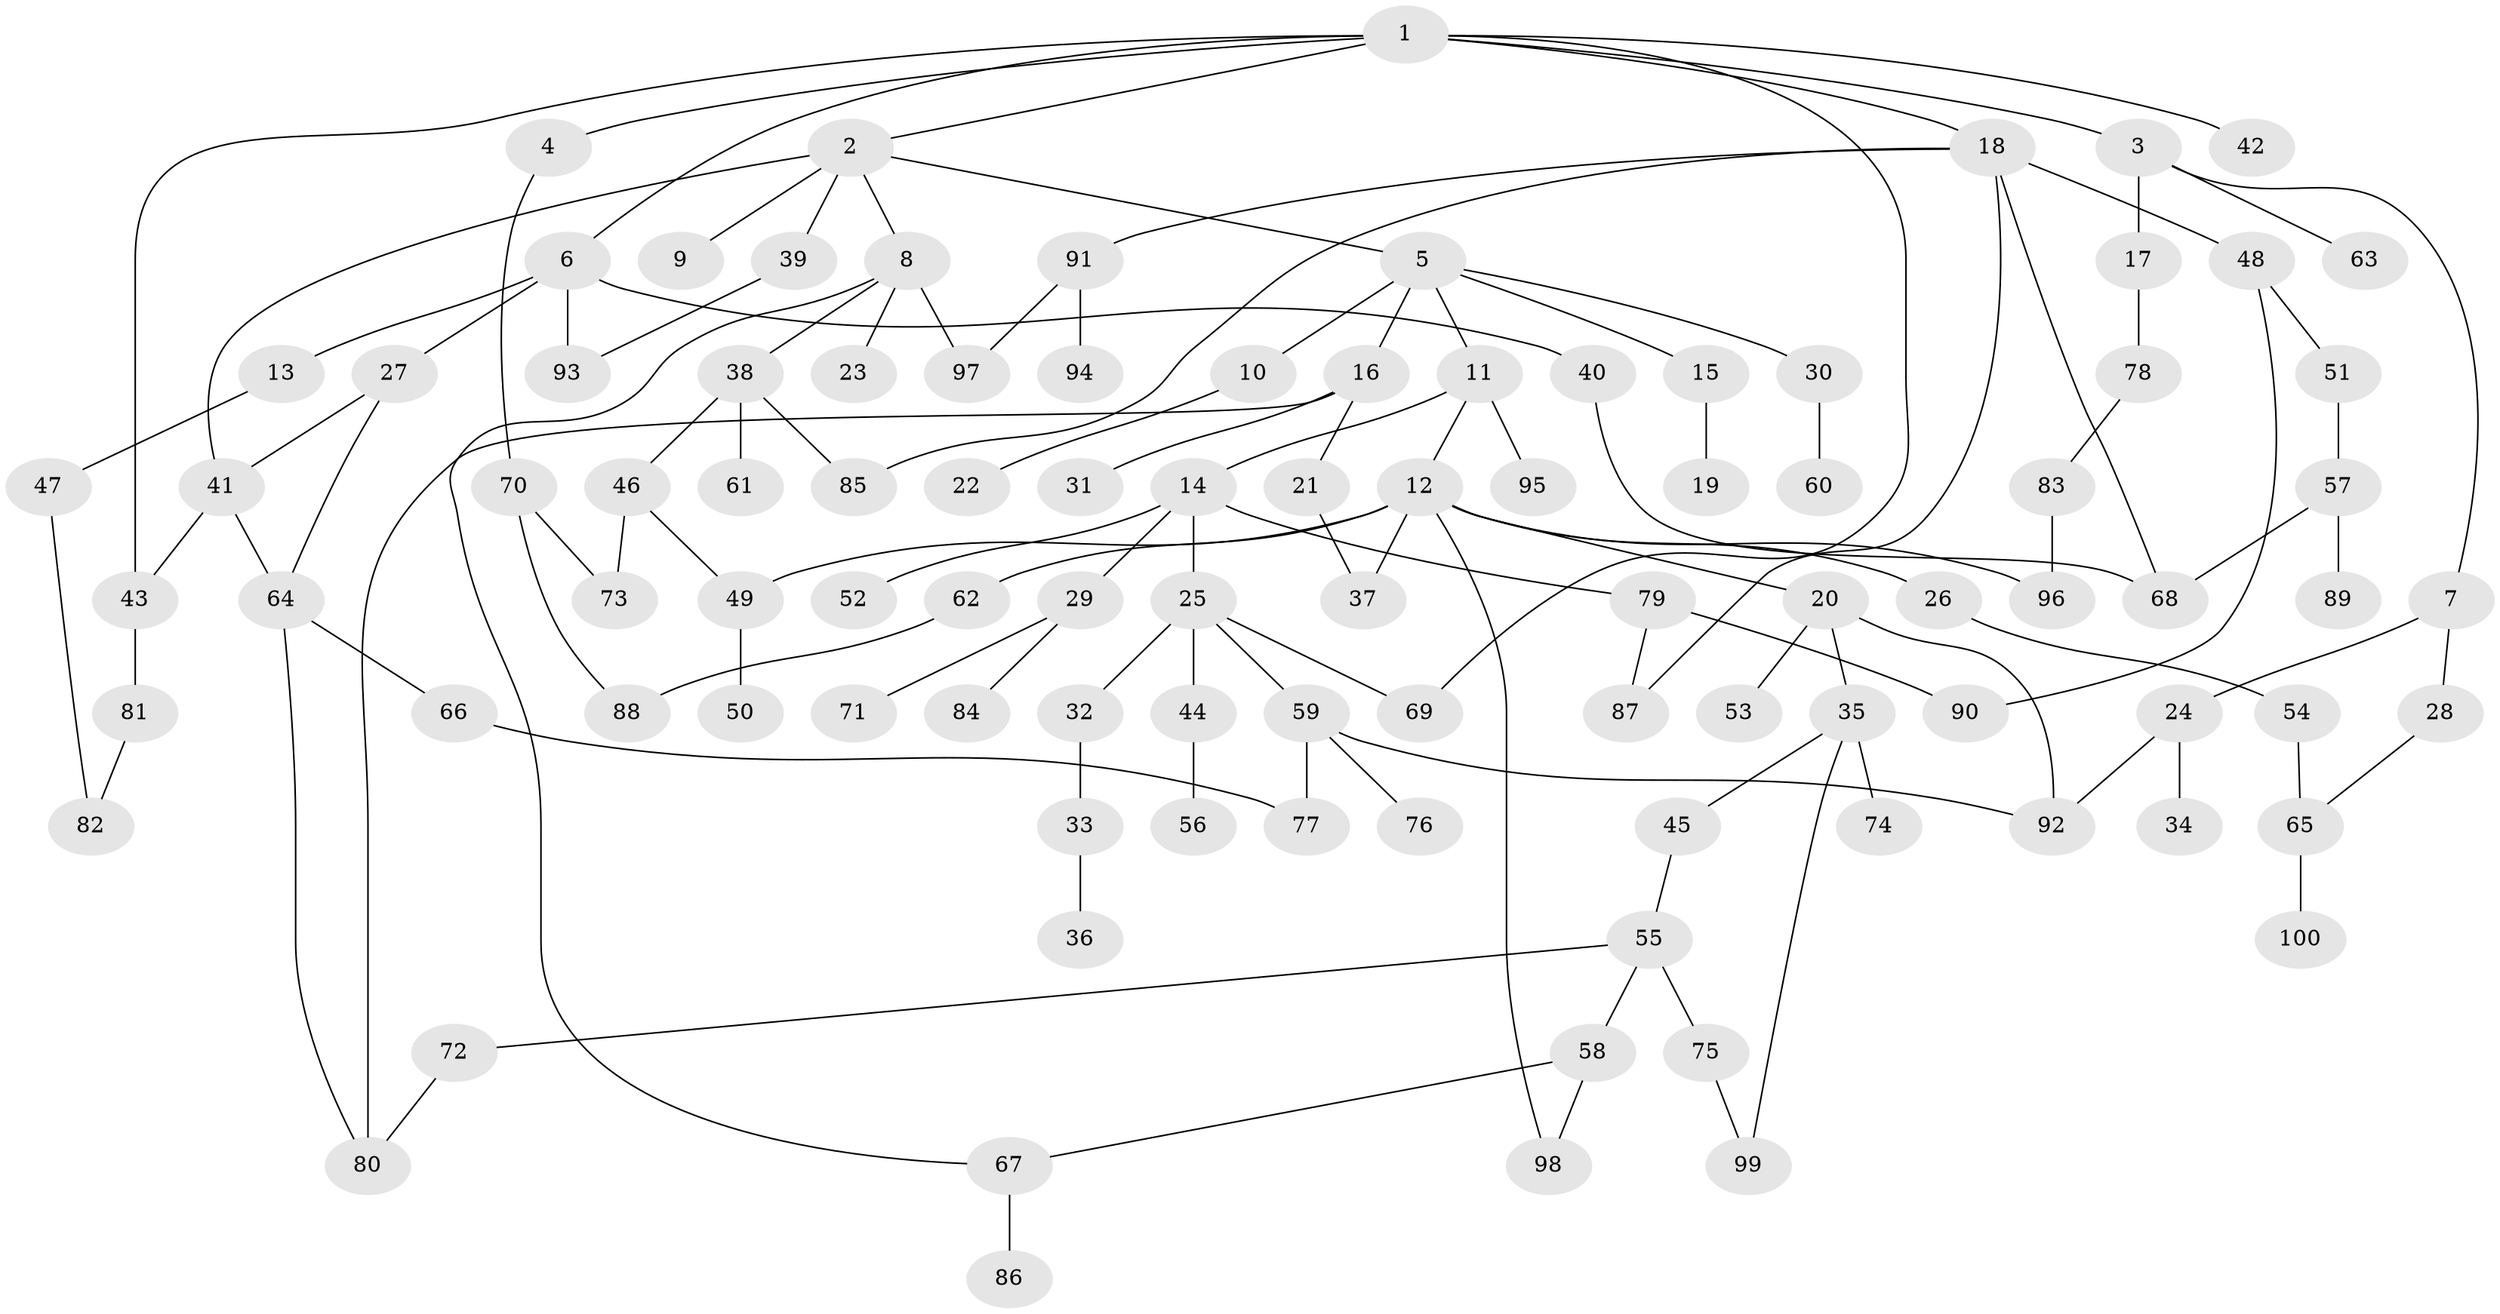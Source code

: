 // Generated by graph-tools (version 1.1) at 2025/38/02/21/25 10:38:51]
// undirected, 100 vertices, 125 edges
graph export_dot {
graph [start="1"]
  node [color=gray90,style=filled];
  1;
  2;
  3;
  4;
  5;
  6;
  7;
  8;
  9;
  10;
  11;
  12;
  13;
  14;
  15;
  16;
  17;
  18;
  19;
  20;
  21;
  22;
  23;
  24;
  25;
  26;
  27;
  28;
  29;
  30;
  31;
  32;
  33;
  34;
  35;
  36;
  37;
  38;
  39;
  40;
  41;
  42;
  43;
  44;
  45;
  46;
  47;
  48;
  49;
  50;
  51;
  52;
  53;
  54;
  55;
  56;
  57;
  58;
  59;
  60;
  61;
  62;
  63;
  64;
  65;
  66;
  67;
  68;
  69;
  70;
  71;
  72;
  73;
  74;
  75;
  76;
  77;
  78;
  79;
  80;
  81;
  82;
  83;
  84;
  85;
  86;
  87;
  88;
  89;
  90;
  91;
  92;
  93;
  94;
  95;
  96;
  97;
  98;
  99;
  100;
  1 -- 2;
  1 -- 3;
  1 -- 4;
  1 -- 6;
  1 -- 18;
  1 -- 42;
  1 -- 69;
  1 -- 43;
  2 -- 5;
  2 -- 8;
  2 -- 9;
  2 -- 39;
  2 -- 41;
  3 -- 7;
  3 -- 17;
  3 -- 63;
  4 -- 70;
  5 -- 10;
  5 -- 11;
  5 -- 15;
  5 -- 16;
  5 -- 30;
  6 -- 13;
  6 -- 27;
  6 -- 40;
  6 -- 93;
  7 -- 24;
  7 -- 28;
  8 -- 23;
  8 -- 38;
  8 -- 97;
  8 -- 67;
  10 -- 22;
  11 -- 12;
  11 -- 14;
  11 -- 95;
  12 -- 20;
  12 -- 26;
  12 -- 37;
  12 -- 62;
  12 -- 98;
  12 -- 96;
  12 -- 49;
  13 -- 47;
  14 -- 25;
  14 -- 29;
  14 -- 52;
  14 -- 79;
  15 -- 19;
  16 -- 21;
  16 -- 31;
  16 -- 80;
  17 -- 78;
  18 -- 48;
  18 -- 87;
  18 -- 91;
  18 -- 68;
  18 -- 85;
  20 -- 35;
  20 -- 53;
  20 -- 92;
  21 -- 37;
  24 -- 34;
  24 -- 92;
  25 -- 32;
  25 -- 44;
  25 -- 59;
  25 -- 69;
  26 -- 54;
  27 -- 64;
  27 -- 41;
  28 -- 65;
  29 -- 71;
  29 -- 84;
  30 -- 60;
  32 -- 33;
  33 -- 36;
  35 -- 45;
  35 -- 74;
  35 -- 99;
  38 -- 46;
  38 -- 61;
  38 -- 85;
  39 -- 93;
  40 -- 68;
  41 -- 43;
  41 -- 64;
  43 -- 81;
  44 -- 56;
  45 -- 55;
  46 -- 49;
  46 -- 73;
  47 -- 82;
  48 -- 51;
  48 -- 90;
  49 -- 50;
  51 -- 57;
  54 -- 65;
  55 -- 58;
  55 -- 72;
  55 -- 75;
  57 -- 89;
  57 -- 68;
  58 -- 67;
  58 -- 98;
  59 -- 76;
  59 -- 77;
  59 -- 92;
  62 -- 88;
  64 -- 66;
  64 -- 80;
  65 -- 100;
  66 -- 77;
  67 -- 86;
  70 -- 88;
  70 -- 73;
  72 -- 80;
  75 -- 99;
  78 -- 83;
  79 -- 90;
  79 -- 87;
  81 -- 82;
  83 -- 96;
  91 -- 94;
  91 -- 97;
}
